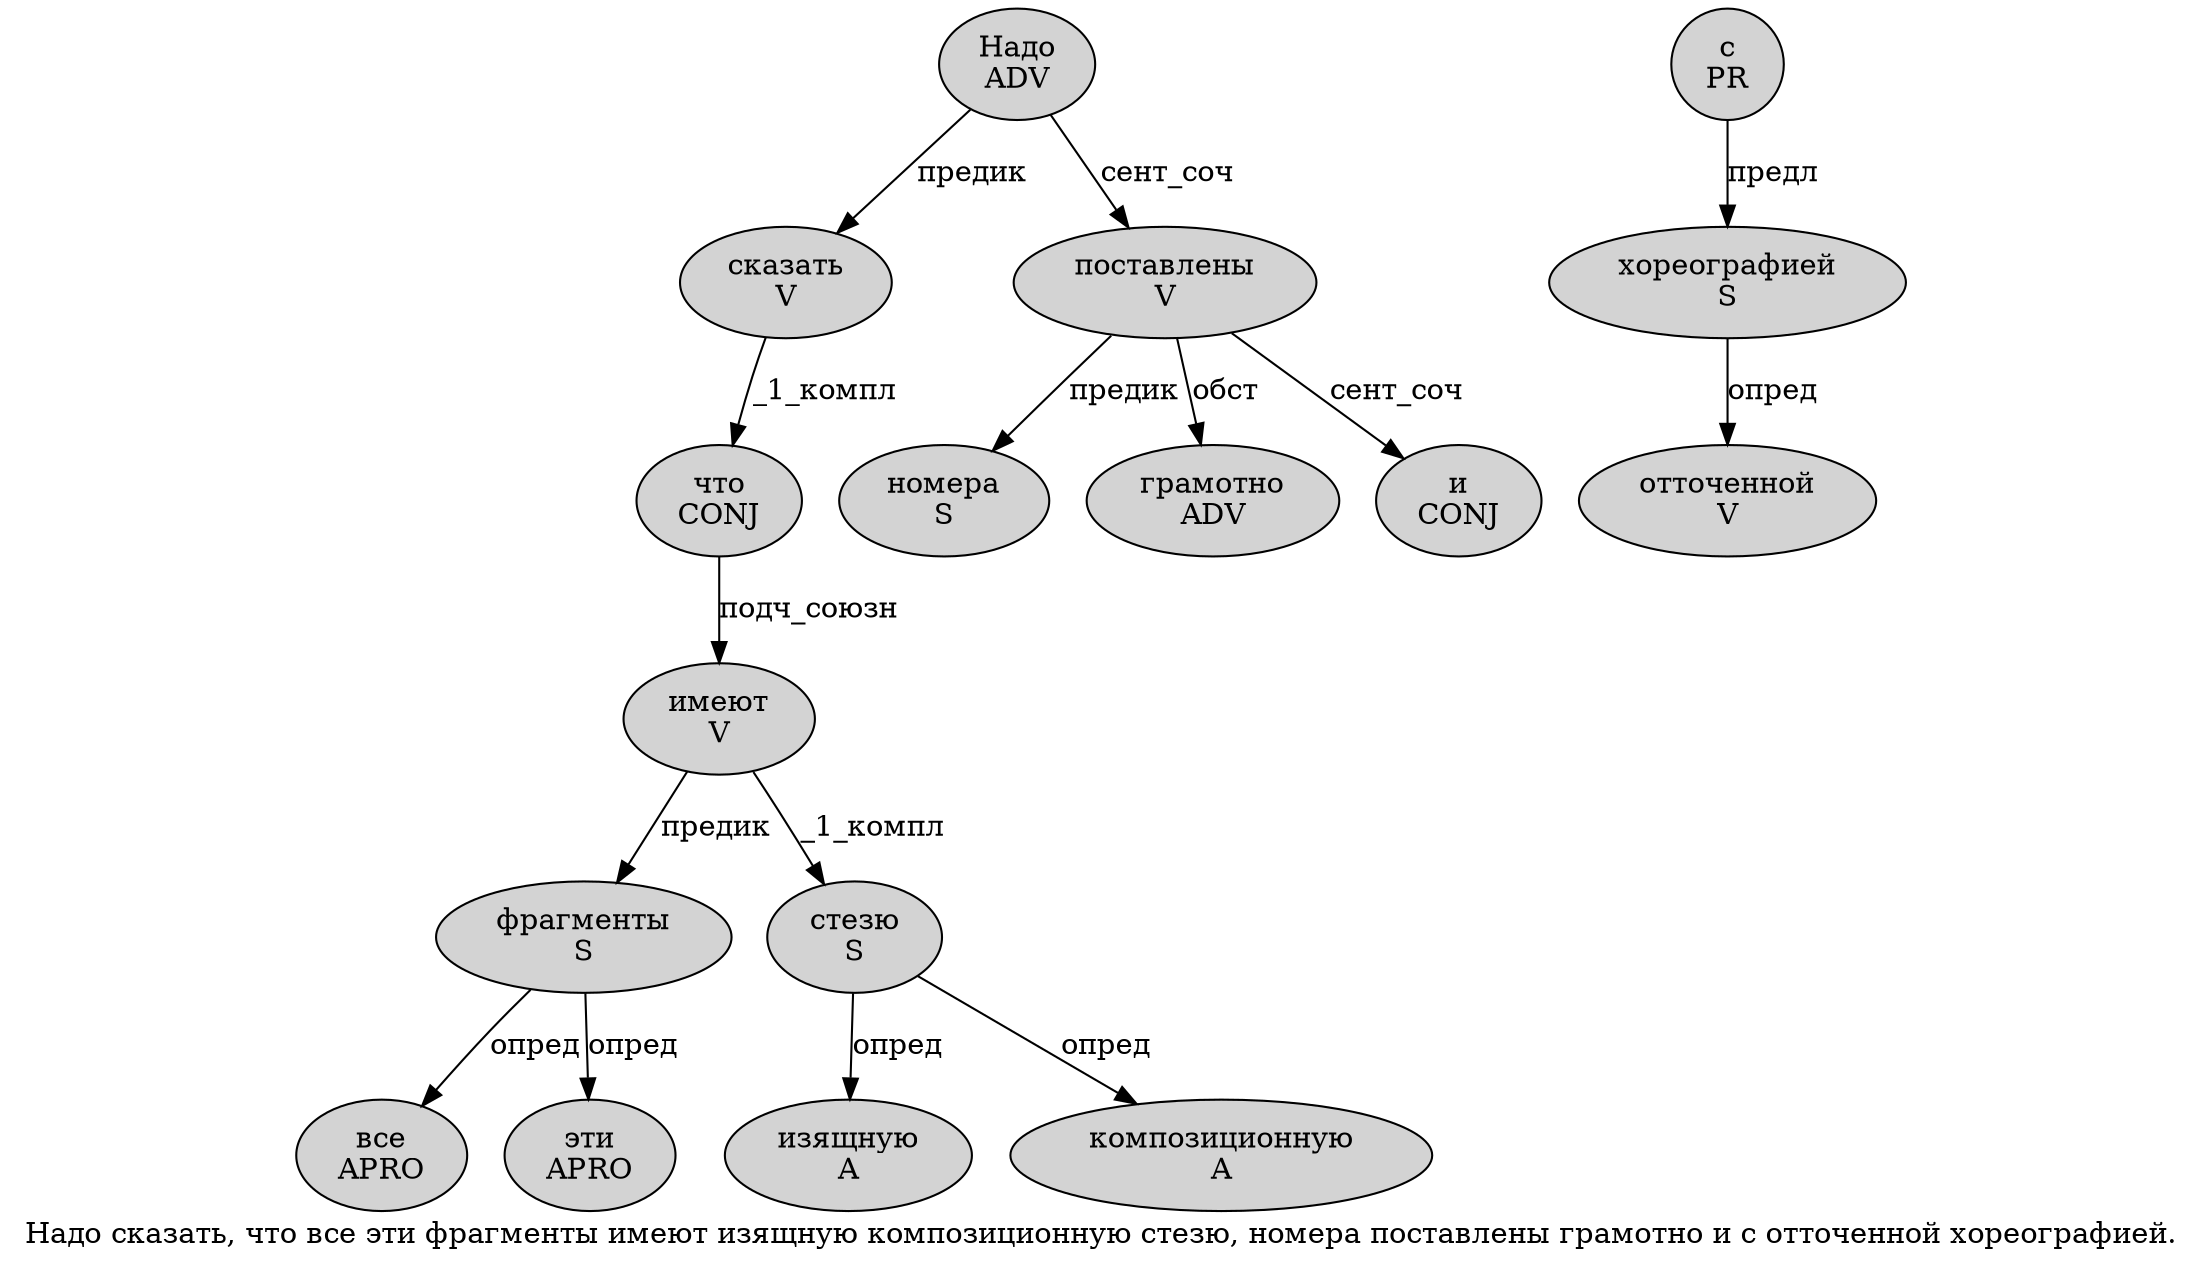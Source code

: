 digraph SENTENCE_1262 {
	graph [label="Надо сказать, что все эти фрагменты имеют изящную композиционную стезю, номера поставлены грамотно и с отточенной хореографией."]
	node [style=filled]
		0 [label="Надо
ADV" color="" fillcolor=lightgray penwidth=1 shape=ellipse]
		1 [label="сказать
V" color="" fillcolor=lightgray penwidth=1 shape=ellipse]
		3 [label="что
CONJ" color="" fillcolor=lightgray penwidth=1 shape=ellipse]
		4 [label="все
APRO" color="" fillcolor=lightgray penwidth=1 shape=ellipse]
		5 [label="эти
APRO" color="" fillcolor=lightgray penwidth=1 shape=ellipse]
		6 [label="фрагменты
S" color="" fillcolor=lightgray penwidth=1 shape=ellipse]
		7 [label="имеют
V" color="" fillcolor=lightgray penwidth=1 shape=ellipse]
		8 [label="изящную
A" color="" fillcolor=lightgray penwidth=1 shape=ellipse]
		9 [label="композиционную
A" color="" fillcolor=lightgray penwidth=1 shape=ellipse]
		10 [label="стезю
S" color="" fillcolor=lightgray penwidth=1 shape=ellipse]
		12 [label="номера
S" color="" fillcolor=lightgray penwidth=1 shape=ellipse]
		13 [label="поставлены
V" color="" fillcolor=lightgray penwidth=1 shape=ellipse]
		14 [label="грамотно
ADV" color="" fillcolor=lightgray penwidth=1 shape=ellipse]
		15 [label="и
CONJ" color="" fillcolor=lightgray penwidth=1 shape=ellipse]
		16 [label="с
PR" color="" fillcolor=lightgray penwidth=1 shape=ellipse]
		17 [label="отточенной
V" color="" fillcolor=lightgray penwidth=1 shape=ellipse]
		18 [label="хореографией
S" color="" fillcolor=lightgray penwidth=1 shape=ellipse]
			6 -> 4 [label="опред"]
			6 -> 5 [label="опред"]
			3 -> 7 [label="подч_союзн"]
			1 -> 3 [label="_1_компл"]
			13 -> 12 [label="предик"]
			13 -> 14 [label="обст"]
			13 -> 15 [label="сент_соч"]
			10 -> 8 [label="опред"]
			10 -> 9 [label="опред"]
			7 -> 6 [label="предик"]
			7 -> 10 [label="_1_компл"]
			16 -> 18 [label="предл"]
			18 -> 17 [label="опред"]
			0 -> 1 [label="предик"]
			0 -> 13 [label="сент_соч"]
}